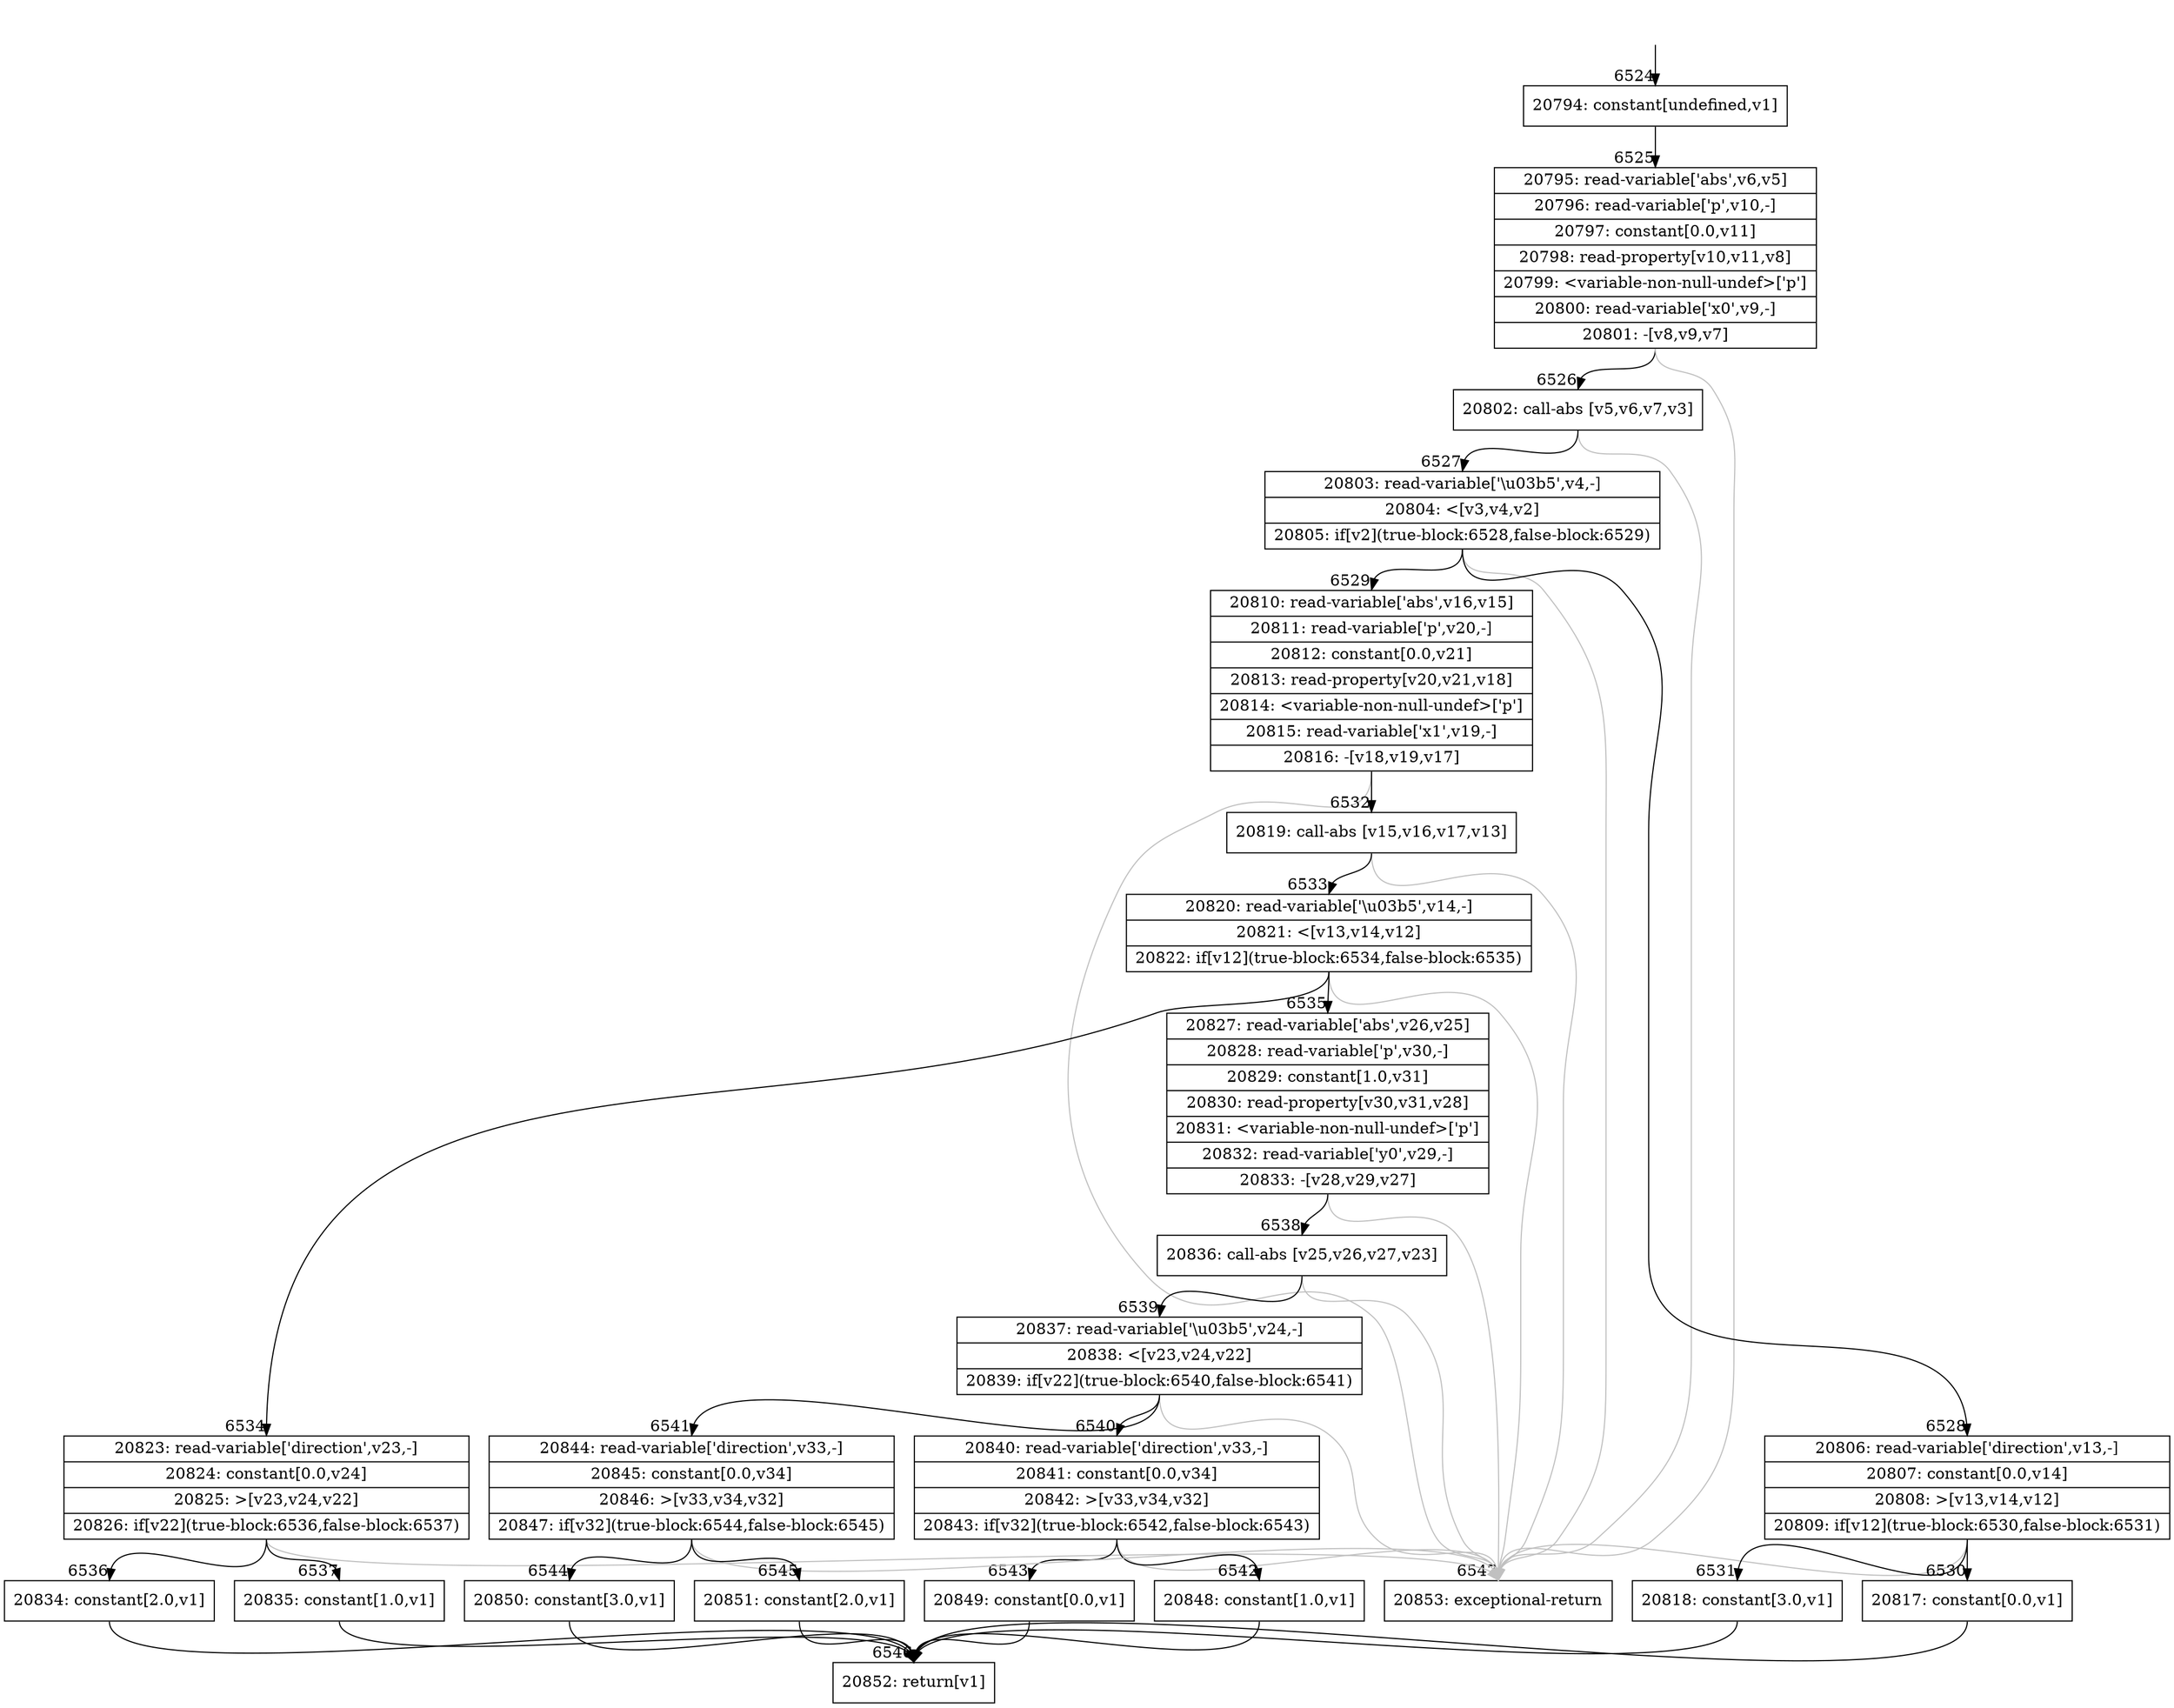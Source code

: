 digraph {
rankdir="TD"
BB_entry584[shape=none,label=""];
BB_entry584 -> BB6524 [tailport=s, headport=n, headlabel="    6524"]
BB6524 [shape=record label="{20794: constant[undefined,v1]}" ] 
BB6524 -> BB6525 [tailport=s, headport=n, headlabel="      6525"]
BB6525 [shape=record label="{20795: read-variable['abs',v6,v5]|20796: read-variable['p',v10,-]|20797: constant[0.0,v11]|20798: read-property[v10,v11,v8]|20799: \<variable-non-null-undef\>['p']|20800: read-variable['x0',v9,-]|20801: -[v8,v9,v7]}" ] 
BB6525 -> BB6526 [tailport=s, headport=n, headlabel="      6526"]
BB6525 -> BB6547 [tailport=s, headport=n, color=gray, headlabel="      6547"]
BB6526 [shape=record label="{20802: call-abs [v5,v6,v7,v3]}" ] 
BB6526 -> BB6527 [tailport=s, headport=n, headlabel="      6527"]
BB6526 -> BB6547 [tailport=s, headport=n, color=gray]
BB6527 [shape=record label="{20803: read-variable['\\u03b5',v4,-]|20804: \<[v3,v4,v2]|20805: if[v2](true-block:6528,false-block:6529)}" ] 
BB6527 -> BB6528 [tailport=s, headport=n, headlabel="      6528"]
BB6527 -> BB6529 [tailport=s, headport=n, headlabel="      6529"]
BB6527 -> BB6547 [tailport=s, headport=n, color=gray]
BB6528 [shape=record label="{20806: read-variable['direction',v13,-]|20807: constant[0.0,v14]|20808: \>[v13,v14,v12]|20809: if[v12](true-block:6530,false-block:6531)}" ] 
BB6528 -> BB6530 [tailport=s, headport=n, headlabel="      6530"]
BB6528 -> BB6531 [tailport=s, headport=n, headlabel="      6531"]
BB6528 -> BB6547 [tailport=s, headport=n, color=gray]
BB6529 [shape=record label="{20810: read-variable['abs',v16,v15]|20811: read-variable['p',v20,-]|20812: constant[0.0,v21]|20813: read-property[v20,v21,v18]|20814: \<variable-non-null-undef\>['p']|20815: read-variable['x1',v19,-]|20816: -[v18,v19,v17]}" ] 
BB6529 -> BB6532 [tailport=s, headport=n, headlabel="      6532"]
BB6529 -> BB6547 [tailport=s, headport=n, color=gray]
BB6530 [shape=record label="{20817: constant[0.0,v1]}" ] 
BB6530 -> BB6546 [tailport=s, headport=n, headlabel="      6546"]
BB6531 [shape=record label="{20818: constant[3.0,v1]}" ] 
BB6531 -> BB6546 [tailport=s, headport=n]
BB6532 [shape=record label="{20819: call-abs [v15,v16,v17,v13]}" ] 
BB6532 -> BB6533 [tailport=s, headport=n, headlabel="      6533"]
BB6532 -> BB6547 [tailport=s, headport=n, color=gray]
BB6533 [shape=record label="{20820: read-variable['\\u03b5',v14,-]|20821: \<[v13,v14,v12]|20822: if[v12](true-block:6534,false-block:6535)}" ] 
BB6533 -> BB6534 [tailport=s, headport=n, headlabel="      6534"]
BB6533 -> BB6535 [tailport=s, headport=n, headlabel="      6535"]
BB6533 -> BB6547 [tailport=s, headport=n, color=gray]
BB6534 [shape=record label="{20823: read-variable['direction',v23,-]|20824: constant[0.0,v24]|20825: \>[v23,v24,v22]|20826: if[v22](true-block:6536,false-block:6537)}" ] 
BB6534 -> BB6536 [tailport=s, headport=n, headlabel="      6536"]
BB6534 -> BB6537 [tailport=s, headport=n, headlabel="      6537"]
BB6534 -> BB6547 [tailport=s, headport=n, color=gray]
BB6535 [shape=record label="{20827: read-variable['abs',v26,v25]|20828: read-variable['p',v30,-]|20829: constant[1.0,v31]|20830: read-property[v30,v31,v28]|20831: \<variable-non-null-undef\>['p']|20832: read-variable['y0',v29,-]|20833: -[v28,v29,v27]}" ] 
BB6535 -> BB6538 [tailport=s, headport=n, headlabel="      6538"]
BB6535 -> BB6547 [tailport=s, headport=n, color=gray]
BB6536 [shape=record label="{20834: constant[2.0,v1]}" ] 
BB6536 -> BB6546 [tailport=s, headport=n]
BB6537 [shape=record label="{20835: constant[1.0,v1]}" ] 
BB6537 -> BB6546 [tailport=s, headport=n]
BB6538 [shape=record label="{20836: call-abs [v25,v26,v27,v23]}" ] 
BB6538 -> BB6539 [tailport=s, headport=n, headlabel="      6539"]
BB6538 -> BB6547 [tailport=s, headport=n, color=gray]
BB6539 [shape=record label="{20837: read-variable['\\u03b5',v24,-]|20838: \<[v23,v24,v22]|20839: if[v22](true-block:6540,false-block:6541)}" ] 
BB6539 -> BB6540 [tailport=s, headport=n, headlabel="      6540"]
BB6539 -> BB6541 [tailport=s, headport=n, headlabel="      6541"]
BB6539 -> BB6547 [tailport=s, headport=n, color=gray]
BB6540 [shape=record label="{20840: read-variable['direction',v33,-]|20841: constant[0.0,v34]|20842: \>[v33,v34,v32]|20843: if[v32](true-block:6542,false-block:6543)}" ] 
BB6540 -> BB6542 [tailport=s, headport=n, headlabel="      6542"]
BB6540 -> BB6543 [tailport=s, headport=n, headlabel="      6543"]
BB6540 -> BB6547 [tailport=s, headport=n, color=gray]
BB6541 [shape=record label="{20844: read-variable['direction',v33,-]|20845: constant[0.0,v34]|20846: \>[v33,v34,v32]|20847: if[v32](true-block:6544,false-block:6545)}" ] 
BB6541 -> BB6544 [tailport=s, headport=n, headlabel="      6544"]
BB6541 -> BB6545 [tailport=s, headport=n, headlabel="      6545"]
BB6541 -> BB6547 [tailport=s, headport=n, color=gray]
BB6542 [shape=record label="{20848: constant[1.0,v1]}" ] 
BB6542 -> BB6546 [tailport=s, headport=n]
BB6543 [shape=record label="{20849: constant[0.0,v1]}" ] 
BB6543 -> BB6546 [tailport=s, headport=n]
BB6544 [shape=record label="{20850: constant[3.0,v1]}" ] 
BB6544 -> BB6546 [tailport=s, headport=n]
BB6545 [shape=record label="{20851: constant[2.0,v1]}" ] 
BB6545 -> BB6546 [tailport=s, headport=n]
BB6546 [shape=record label="{20852: return[v1]}" ] 
BB6547 [shape=record label="{20853: exceptional-return}" ] 
//#$~ 3815
}
